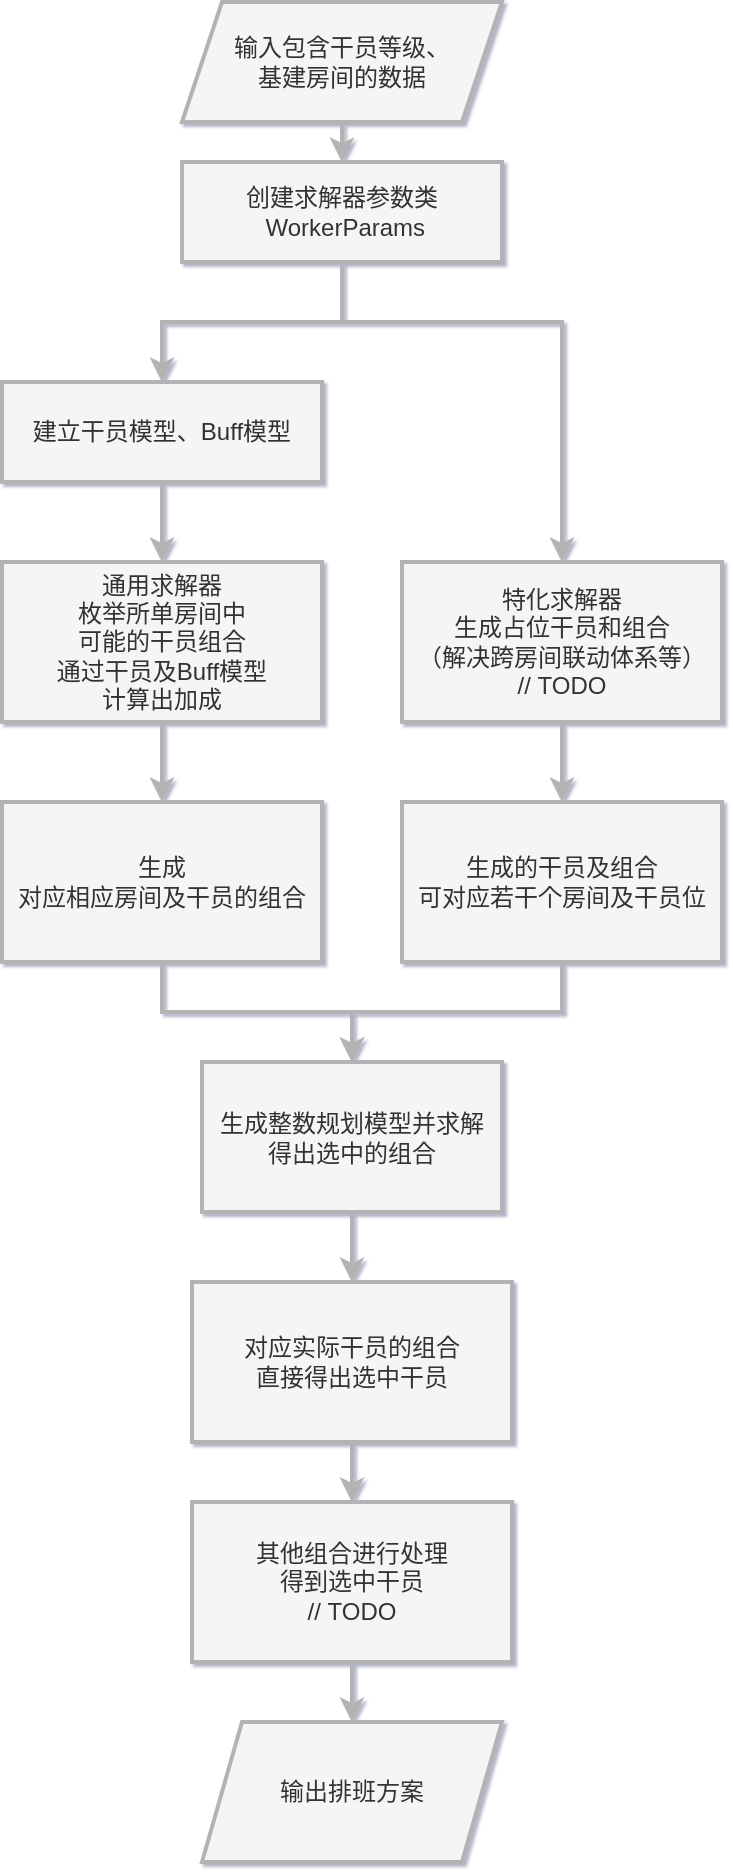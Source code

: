 <mxfile version="17.2.4" type="device"><diagram id="C5RBs43oDa-KdzZeNtuy" name="Page-1"><mxGraphModel dx="1161" dy="803" grid="0" gridSize="10" guides="1" tooltips="1" connect="1" arrows="1" fold="1" page="1" pageScale="1" pageWidth="827" pageHeight="1169" background="#FFFFFF" math="0" shadow="1"><root><mxCell id="WIyWlLk6GJQsqaUBKTNV-0"/><mxCell id="WIyWlLk6GJQsqaUBKTNV-1" parent="WIyWlLk6GJQsqaUBKTNV-0"/><mxCell id="8qWyyRRGikf3qG4gJLpT-1" value="输入包含干员等级、&lt;br&gt;基建房间的数据" style="shape=parallelogram;perimeter=parallelogramPerimeter;whiteSpace=wrap;html=1;fixedSize=1;fontFamily=Helvetica;fontSize=12;align=center;strokeColor=#B3B3B3;fillColor=#f5f5f5;fontColor=#333333;strokeWidth=2;" vertex="1" parent="WIyWlLk6GJQsqaUBKTNV-1"><mxGeometry x="330" y="90" width="160" height="60" as="geometry"/></mxCell><mxCell id="8qWyyRRGikf3qG4gJLpT-32" value="" style="edgeStyle=orthogonalEdgeStyle;rounded=0;orthogonalLoop=1;jettySize=auto;html=1;fillColor=#f5f5f5;strokeColor=#B3B3B3;strokeWidth=2;" edge="1" parent="WIyWlLk6GJQsqaUBKTNV-1" source="8qWyyRRGikf3qG4gJLpT-2" target="8qWyyRRGikf3qG4gJLpT-31"><mxGeometry relative="1" as="geometry"/></mxCell><mxCell id="8qWyyRRGikf3qG4gJLpT-65" style="edgeStyle=orthogonalEdgeStyle;rounded=0;orthogonalLoop=1;jettySize=auto;html=1;entryX=0.5;entryY=0;entryDx=0;entryDy=0;fillColor=#f5f5f5;strokeColor=#B3B3B3;strokeWidth=2;" edge="1" parent="WIyWlLk6GJQsqaUBKTNV-1" source="8qWyyRRGikf3qG4gJLpT-2" target="8qWyyRRGikf3qG4gJLpT-13"><mxGeometry relative="1" as="geometry"><Array as="points"><mxPoint x="410" y="250"/><mxPoint x="520" y="250"/></Array></mxGeometry></mxCell><mxCell id="8qWyyRRGikf3qG4gJLpT-2" value="创建求解器参数类&lt;br&gt;&amp;nbsp;WorkerParams" style="rounded=0;whiteSpace=wrap;html=1;fillColor=#f5f5f5;strokeColor=#B3B3B3;fontColor=#333333;strokeWidth=2;" vertex="1" parent="WIyWlLk6GJQsqaUBKTNV-1"><mxGeometry x="330" y="170" width="160" height="50" as="geometry"/></mxCell><mxCell id="8qWyyRRGikf3qG4gJLpT-3" value="" style="endArrow=classic;html=1;rounded=0;entryX=0.5;entryY=0;entryDx=0;entryDy=0;exitX=0.5;exitY=1;exitDx=0;exitDy=0;fillColor=#f5f5f5;strokeColor=#B3B3B3;strokeWidth=2;" edge="1" parent="WIyWlLk6GJQsqaUBKTNV-1" source="8qWyyRRGikf3qG4gJLpT-1" target="8qWyyRRGikf3qG4gJLpT-2"><mxGeometry width="50" height="50" relative="1" as="geometry"><mxPoint x="510" y="390" as="sourcePoint"/><mxPoint x="560" y="340" as="targetPoint"/></mxGeometry></mxCell><mxCell id="8qWyyRRGikf3qG4gJLpT-41" value="" style="edgeStyle=orthogonalEdgeStyle;rounded=0;orthogonalLoop=1;jettySize=auto;html=1;fillColor=#f5f5f5;strokeColor=#B3B3B3;strokeWidth=2;" edge="1" parent="WIyWlLk6GJQsqaUBKTNV-1" source="8qWyyRRGikf3qG4gJLpT-8" target="8qWyyRRGikf3qG4gJLpT-40"><mxGeometry relative="1" as="geometry"/></mxCell><mxCell id="8qWyyRRGikf3qG4gJLpT-8" value="通用求解器&lt;br&gt;枚举所单房间中&lt;br&gt;可能的干员组合&lt;br&gt;通过干员及Buff模型&lt;br&gt;计算出加成" style="whiteSpace=wrap;html=1;rounded=0;fillColor=#f5f5f5;strokeColor=#B3B3B3;fontColor=#333333;strokeWidth=2;" vertex="1" parent="WIyWlLk6GJQsqaUBKTNV-1"><mxGeometry x="240" y="370" width="160" height="80" as="geometry"/></mxCell><mxCell id="8qWyyRRGikf3qG4gJLpT-35" value="" style="edgeStyle=orthogonalEdgeStyle;rounded=0;orthogonalLoop=1;jettySize=auto;html=1;fillColor=#f5f5f5;strokeColor=#B3B3B3;strokeWidth=2;" edge="1" parent="WIyWlLk6GJQsqaUBKTNV-1" source="8qWyyRRGikf3qG4gJLpT-13" target="8qWyyRRGikf3qG4gJLpT-34"><mxGeometry relative="1" as="geometry"/></mxCell><mxCell id="8qWyyRRGikf3qG4gJLpT-13" value="特化求解器&lt;br&gt;生成占位干员和组合&lt;br&gt;（解决跨房间联动体系等）&lt;br&gt;// TODO" style="rounded=0;whiteSpace=wrap;html=1;fillColor=#f5f5f5;strokeColor=#B3B3B3;fontColor=#333333;strokeWidth=2;" vertex="1" parent="WIyWlLk6GJQsqaUBKTNV-1"><mxGeometry x="440" y="370" width="160" height="80" as="geometry"/></mxCell><mxCell id="8qWyyRRGikf3qG4gJLpT-61" style="edgeStyle=orthogonalEdgeStyle;rounded=0;orthogonalLoop=1;jettySize=auto;html=1;entryX=0.5;entryY=0;entryDx=0;entryDy=0;fillColor=#f5f5f5;strokeColor=#B3B3B3;strokeWidth=2;" edge="1" parent="WIyWlLk6GJQsqaUBKTNV-1" source="8qWyyRRGikf3qG4gJLpT-15" target="8qWyyRRGikf3qG4gJLpT-55"><mxGeometry relative="1" as="geometry"/></mxCell><mxCell id="8qWyyRRGikf3qG4gJLpT-15" value="生成整数规划模型并求解&lt;br&gt;得出选中的组合" style="whiteSpace=wrap;html=1;rounded=0;fillColor=#f5f5f5;strokeColor=#B3B3B3;fontColor=#333333;strokeWidth=2;" vertex="1" parent="WIyWlLk6GJQsqaUBKTNV-1"><mxGeometry x="340" y="620" width="150" height="75" as="geometry"/></mxCell><mxCell id="8qWyyRRGikf3qG4gJLpT-33" value="" style="edgeStyle=orthogonalEdgeStyle;rounded=0;orthogonalLoop=1;jettySize=auto;html=1;fillColor=#f5f5f5;strokeColor=#B3B3B3;strokeWidth=2;" edge="1" parent="WIyWlLk6GJQsqaUBKTNV-1" source="8qWyyRRGikf3qG4gJLpT-31" target="8qWyyRRGikf3qG4gJLpT-8"><mxGeometry relative="1" as="geometry"/></mxCell><mxCell id="8qWyyRRGikf3qG4gJLpT-31" value="建立干员模型、Buff模型" style="rounded=0;whiteSpace=wrap;html=1;fillColor=#f5f5f5;strokeColor=#B3B3B3;fontColor=#333333;strokeWidth=2;" vertex="1" parent="WIyWlLk6GJQsqaUBKTNV-1"><mxGeometry x="240" y="280" width="160" height="50" as="geometry"/></mxCell><mxCell id="8qWyyRRGikf3qG4gJLpT-53" value="" style="edgeStyle=orthogonalEdgeStyle;rounded=0;orthogonalLoop=1;jettySize=auto;html=1;fillColor=#f5f5f5;strokeColor=#B3B3B3;strokeWidth=2;" edge="1" parent="WIyWlLk6GJQsqaUBKTNV-1" source="8qWyyRRGikf3qG4gJLpT-34" target="8qWyyRRGikf3qG4gJLpT-15"><mxGeometry relative="1" as="geometry"/></mxCell><mxCell id="8qWyyRRGikf3qG4gJLpT-34" value="生成的干员及组合&lt;br&gt;可对应若干个房间及干员位" style="rounded=0;whiteSpace=wrap;html=1;fillColor=#f5f5f5;strokeColor=#B3B3B3;fontColor=#333333;strokeWidth=2;" vertex="1" parent="WIyWlLk6GJQsqaUBKTNV-1"><mxGeometry x="440" y="490" width="160" height="80" as="geometry"/></mxCell><mxCell id="8qWyyRRGikf3qG4gJLpT-52" style="edgeStyle=orthogonalEdgeStyle;rounded=0;orthogonalLoop=1;jettySize=auto;html=1;entryX=0.5;entryY=0;entryDx=0;entryDy=0;fillColor=#f5f5f5;strokeColor=#B3B3B3;strokeWidth=2;" edge="1" parent="WIyWlLk6GJQsqaUBKTNV-1" source="8qWyyRRGikf3qG4gJLpT-40" target="8qWyyRRGikf3qG4gJLpT-15"><mxGeometry relative="1" as="geometry"/></mxCell><mxCell id="8qWyyRRGikf3qG4gJLpT-40" value="生成&lt;br&gt;对应相应房间及干员的组合" style="rounded=0;whiteSpace=wrap;html=1;fillColor=#f5f5f5;strokeColor=#B3B3B3;fontColor=#333333;strokeWidth=2;" vertex="1" parent="WIyWlLk6GJQsqaUBKTNV-1"><mxGeometry x="240" y="490" width="160" height="80" as="geometry"/></mxCell><mxCell id="8qWyyRRGikf3qG4gJLpT-66" value="" style="edgeStyle=orthogonalEdgeStyle;rounded=0;orthogonalLoop=1;jettySize=auto;html=1;fillColor=#f5f5f5;strokeColor=#B3B3B3;strokeWidth=2;" edge="1" parent="WIyWlLk6GJQsqaUBKTNV-1" source="8qWyyRRGikf3qG4gJLpT-55" target="8qWyyRRGikf3qG4gJLpT-56"><mxGeometry relative="1" as="geometry"/></mxCell><mxCell id="8qWyyRRGikf3qG4gJLpT-55" value="对应实际干员的组合&lt;br&gt;直接得出选中干员" style="rounded=0;whiteSpace=wrap;html=1;fillColor=#f5f5f5;strokeColor=#B3B3B3;fontColor=#333333;strokeWidth=2;" vertex="1" parent="WIyWlLk6GJQsqaUBKTNV-1"><mxGeometry x="335" y="730" width="160" height="80" as="geometry"/></mxCell><mxCell id="8qWyyRRGikf3qG4gJLpT-67" value="" style="edgeStyle=orthogonalEdgeStyle;rounded=0;orthogonalLoop=1;jettySize=auto;html=1;fillColor=#f5f5f5;strokeColor=#B3B3B3;strokeWidth=2;" edge="1" parent="WIyWlLk6GJQsqaUBKTNV-1" source="8qWyyRRGikf3qG4gJLpT-56" target="8qWyyRRGikf3qG4gJLpT-60"><mxGeometry relative="1" as="geometry"/></mxCell><mxCell id="8qWyyRRGikf3qG4gJLpT-56" value="其他组合进行处理&lt;br&gt;得到选中干员&lt;br&gt;// TODO" style="rounded=0;whiteSpace=wrap;html=1;fillColor=#f5f5f5;strokeColor=#B3B3B3;fontColor=#333333;strokeWidth=2;" vertex="1" parent="WIyWlLk6GJQsqaUBKTNV-1"><mxGeometry x="335" y="840" width="160" height="80" as="geometry"/></mxCell><mxCell id="8qWyyRRGikf3qG4gJLpT-60" value="输出排班方案" style="shape=parallelogram;perimeter=parallelogramPerimeter;whiteSpace=wrap;html=1;fixedSize=1;fontFamily=Helvetica;fontSize=12;align=center;strokeColor=#B3B3B3;fillColor=#f5f5f5;fontColor=#333333;strokeWidth=2;" vertex="1" parent="WIyWlLk6GJQsqaUBKTNV-1"><mxGeometry x="340" y="950" width="150" height="70" as="geometry"/></mxCell></root></mxGraphModel></diagram></mxfile>